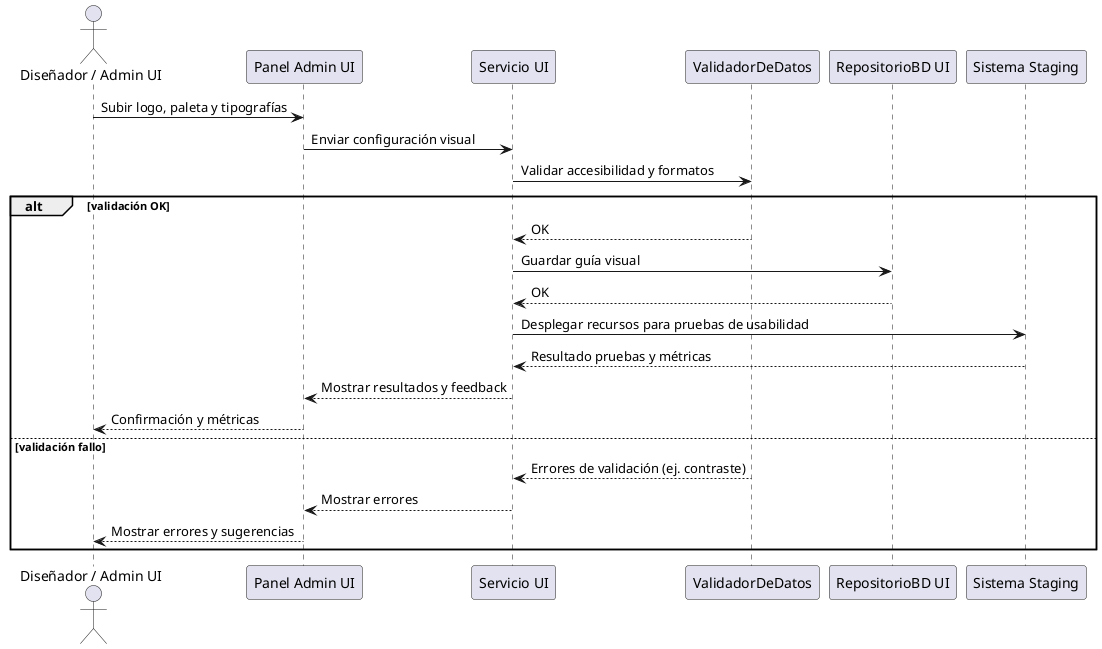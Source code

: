 @startuml
actor "Diseñador / Admin UI" as Admin
participant "Panel Admin UI" as Panel
participant "Servicio UI" as ServicioUI
participant "ValidadorDeDatos" as Validador
participant "RepositorioBD UI" as BDUI
participant "Sistema Staging" as Staging

Admin -> Panel : Subir logo, paleta y tipografías
Panel -> ServicioUI : Enviar configuración visual
ServicioUI -> Validador : Validar accesibilidad y formatos
alt validación OK
  Validador --> ServicioUI : OK
  ServicioUI -> BDUI : Guardar guía visual
  BDUI --> ServicioUI : OK
  ServicioUI -> Staging : Desplegar recursos para pruebas de usabilidad
  Staging --> ServicioUI : Resultado pruebas y métricas
  ServicioUI --> Panel : Mostrar resultados y feedback
  Panel --> Admin : Confirmación y métricas
else validación fallo
  Validador --> ServicioUI : Errores de validación (ej. contraste)
  ServicioUI --> Panel : Mostrar errores
  Panel --> Admin : Mostrar errores y sugerencias
end
@enduml

